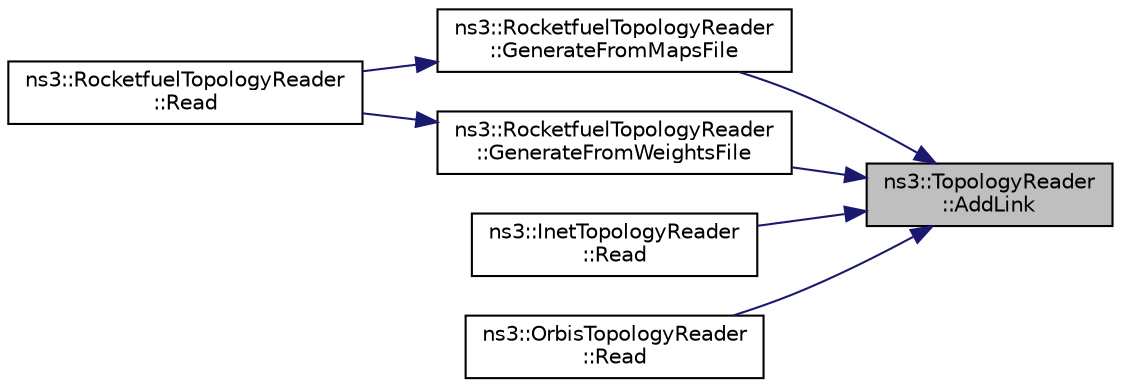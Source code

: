 digraph "ns3::TopologyReader::AddLink"
{
 // LATEX_PDF_SIZE
  edge [fontname="Helvetica",fontsize="10",labelfontname="Helvetica",labelfontsize="10"];
  node [fontname="Helvetica",fontsize="10",shape=record];
  rankdir="RL";
  Node1 [label="ns3::TopologyReader\l::AddLink",height=0.2,width=0.4,color="black", fillcolor="grey75", style="filled", fontcolor="black",tooltip="Adds a link to the topology."];
  Node1 -> Node2 [dir="back",color="midnightblue",fontsize="10",style="solid",fontname="Helvetica"];
  Node2 [label="ns3::RocketfuelTopologyReader\l::GenerateFromMapsFile",height=0.2,width=0.4,color="black", fillcolor="white", style="filled",URL="$classns3_1_1_rocketfuel_topology_reader.html#a96d37656f4461d609b23787180427fe0",tooltip="Topology read function from a file containing the nodes map."];
  Node2 -> Node3 [dir="back",color="midnightblue",fontsize="10",style="solid",fontname="Helvetica"];
  Node3 [label="ns3::RocketfuelTopologyReader\l::Read",height=0.2,width=0.4,color="black", fillcolor="white", style="filled",URL="$classns3_1_1_rocketfuel_topology_reader.html#aecde048f1ebfdce6e886cba1a798f0b1",tooltip="Main topology reading function."];
  Node1 -> Node4 [dir="back",color="midnightblue",fontsize="10",style="solid",fontname="Helvetica"];
  Node4 [label="ns3::RocketfuelTopologyReader\l::GenerateFromWeightsFile",height=0.2,width=0.4,color="black", fillcolor="white", style="filled",URL="$classns3_1_1_rocketfuel_topology_reader.html#a44bf6bb1a27f15e05207af0af78a5588",tooltip="Topology read function from a file containing the nodes weights."];
  Node4 -> Node3 [dir="back",color="midnightblue",fontsize="10",style="solid",fontname="Helvetica"];
  Node1 -> Node5 [dir="back",color="midnightblue",fontsize="10",style="solid",fontname="Helvetica"];
  Node5 [label="ns3::InetTopologyReader\l::Read",height=0.2,width=0.4,color="black", fillcolor="white", style="filled",URL="$classns3_1_1_inet_topology_reader.html#adde06adec25a365b75c966d7ee97b932",tooltip="Main topology reading function."];
  Node1 -> Node6 [dir="back",color="midnightblue",fontsize="10",style="solid",fontname="Helvetica"];
  Node6 [label="ns3::OrbisTopologyReader\l::Read",height=0.2,width=0.4,color="black", fillcolor="white", style="filled",URL="$classns3_1_1_orbis_topology_reader.html#afcf2cc29dc07e5a787a63e2a6e807a1a",tooltip="Main topology reading function."];
}
